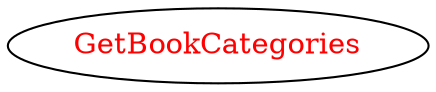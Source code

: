 digraph dependencyGraph {
 concentrate=true;
 ranksep="2.0";
 rankdir="LR"; 
 splines="ortho";
"GetBookCategories" [fontcolor="red"];
}